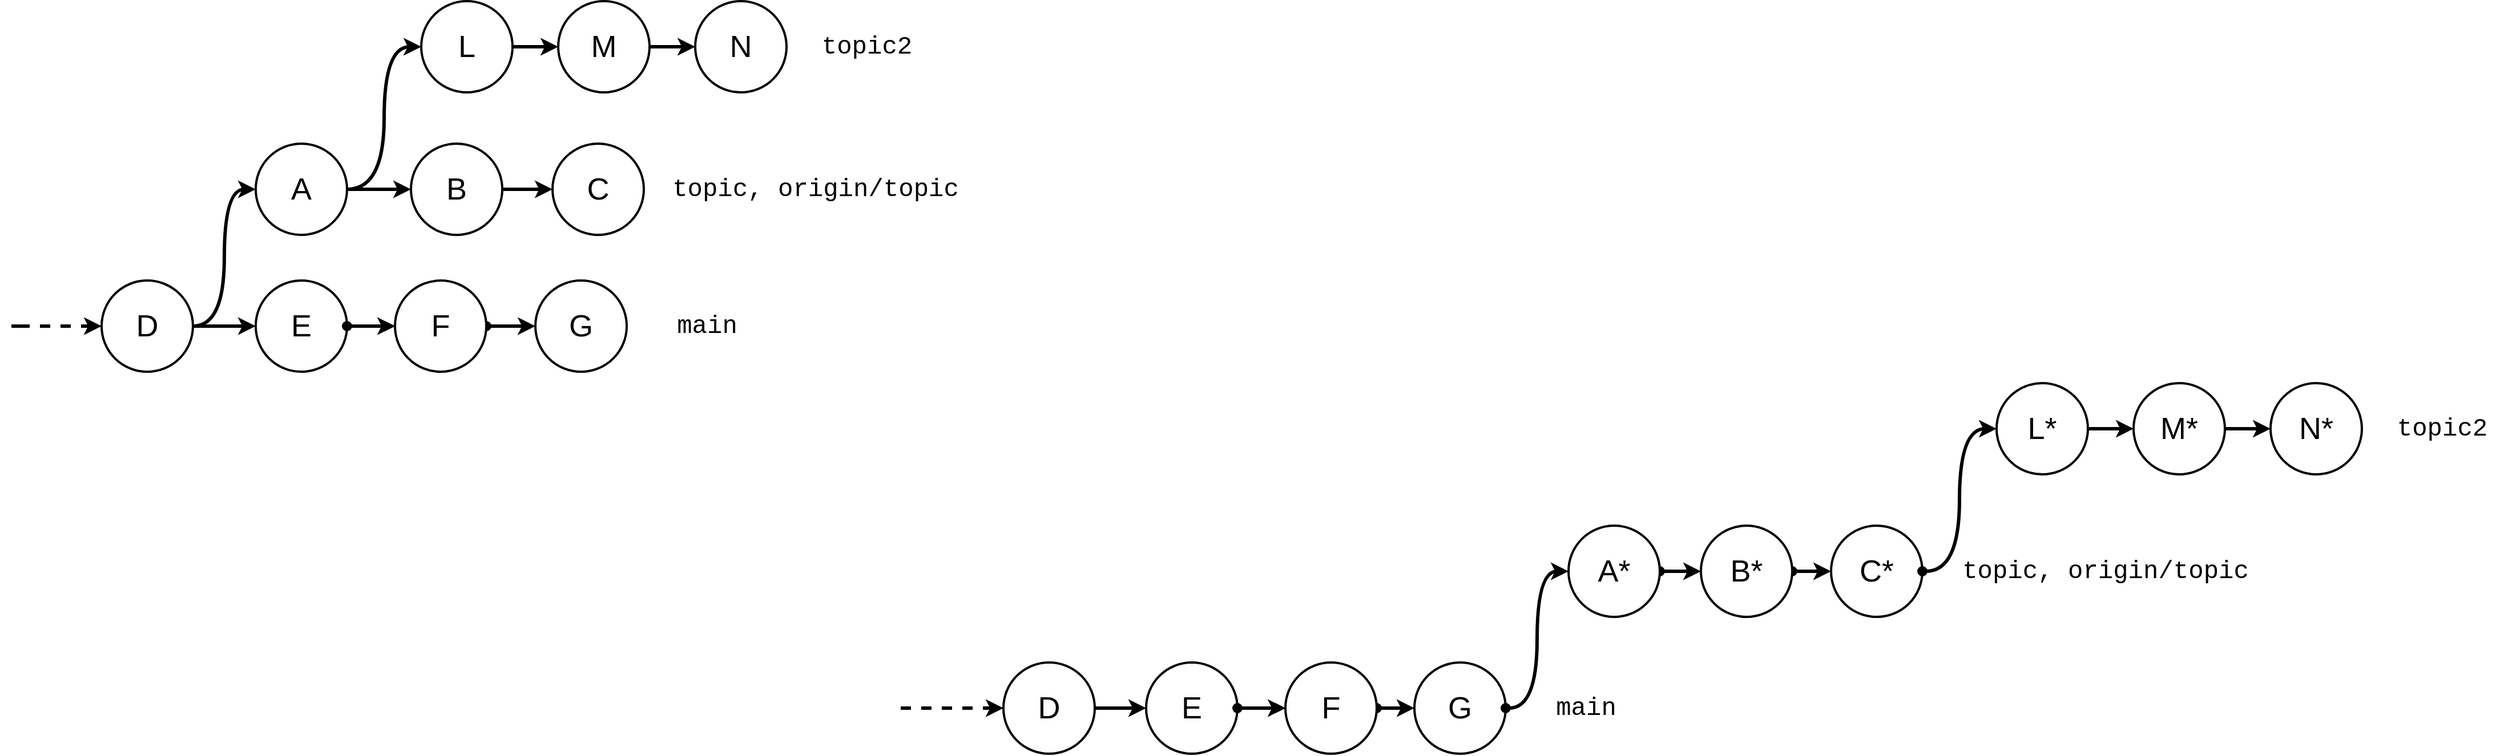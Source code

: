 <mxfile version="27.2.0">
  <diagram name="Page-1" id="YXr9S64uBO5CTHAe_Vh5">
    <mxGraphModel dx="1864" dy="1618" grid="1" gridSize="10" guides="1" tooltips="1" connect="1" arrows="1" fold="1" page="1" pageScale="1" pageWidth="850" pageHeight="1100" math="0" shadow="0">
      <root>
        <mxCell id="0" />
        <mxCell id="1" parent="0" />
        <mxCell id="I5ikPtnwgpSH0SJJi7Dr-1" value="" style="edgeStyle=orthogonalEdgeStyle;rounded=0;orthogonalLoop=1;jettySize=auto;html=1;" parent="1" source="I5ikPtnwgpSH0SJJi7Dr-3" target="I5ikPtnwgpSH0SJJi7Dr-27" edge="1">
          <mxGeometry relative="1" as="geometry" />
        </mxCell>
        <mxCell id="I5ikPtnwgpSH0SJJi7Dr-2" value="" style="edgeStyle=orthogonalEdgeStyle;rounded=0;orthogonalLoop=1;jettySize=auto;html=1;" parent="1" source="I5ikPtnwgpSH0SJJi7Dr-3" target="I5ikPtnwgpSH0SJJi7Dr-27" edge="1">
          <mxGeometry relative="1" as="geometry" />
        </mxCell>
        <mxCell id="I5ikPtnwgpSH0SJJi7Dr-3" value="E" style="ellipse;whiteSpace=wrap;html=1;aspect=fixed;strokeWidth=2;fontSize=27;fillColor=light-dark(#FFFFFF,#1000FF);fontColor=light-dark(#000000,#FFFFFF);strokeColor=light-dark(#000000,#FFFFFF);" parent="1" vertex="1">
          <mxGeometry x="505" y="730" width="80" height="80" as="geometry" />
        </mxCell>
        <mxCell id="I5ikPtnwgpSH0SJJi7Dr-4" value="N" style="ellipse;whiteSpace=wrap;html=1;aspect=fixed;strokeWidth=2;fontSize=27;fillColor=light-dark(#FFFFFF,#02B006);fontColor=light-dark(#000000,#FFFFFF);strokeColor=default;align=center;verticalAlign=middle;fontFamily=Helvetica;" parent="1" vertex="1">
          <mxGeometry x="890" y="485" width="80" height="80" as="geometry" />
        </mxCell>
        <mxCell id="I5ikPtnwgpSH0SJJi7Dr-5" value="" style="edgeStyle=orthogonalEdgeStyle;rounded=0;orthogonalLoop=1;jettySize=auto;html=1;entryX=0;entryY=0.5;entryDx=0;entryDy=0;strokeWidth=3;" parent="1" source="I5ikPtnwgpSH0SJJi7Dr-6" target="I5ikPtnwgpSH0SJJi7Dr-18" edge="1">
          <mxGeometry relative="1" as="geometry">
            <mxPoint x="540.0" y="700" as="targetPoint" />
            <Array as="points">
              <mxPoint x="630" y="650" />
              <mxPoint x="630" y="650" />
            </Array>
          </mxGeometry>
        </mxCell>
        <mxCell id="I5ikPtnwgpSH0SJJi7Dr-6" value="A" style="ellipse;whiteSpace=wrap;html=1;aspect=fixed;strokeWidth=2;fontSize=27;fillColor=light-dark(#FFFFFF,#FF0800);fontColor=light-dark(#000000,#FFFFFF);strokeColor=default;align=center;verticalAlign=middle;fontFamily=Helvetica;" parent="1" vertex="1">
          <mxGeometry x="505" y="610" width="80" height="80" as="geometry" />
        </mxCell>
        <mxCell id="I5ikPtnwgpSH0SJJi7Dr-7" value="" style="endArrow=classic;html=1;rounded=0;exitX=1;exitY=0.5;exitDx=0;exitDy=0;entryX=0;entryY=0.5;entryDx=0;entryDy=0;strokeWidth=3;fontSize=27;fontColor=light-dark(#000000,#000000);endSize=6;" parent="1" source="I5ikPtnwgpSH0SJJi7Dr-14" target="I5ikPtnwgpSH0SJJi7Dr-3" edge="1">
          <mxGeometry width="50" height="50" relative="1" as="geometry">
            <mxPoint x="590.0" y="770" as="sourcePoint" />
            <mxPoint x="990" y="680" as="targetPoint" />
          </mxGeometry>
        </mxCell>
        <mxCell id="I5ikPtnwgpSH0SJJi7Dr-9" value="" style="edgeStyle=orthogonalEdgeStyle;rounded=0;orthogonalLoop=1;jettySize=auto;html=1;strokeWidth=3;endSize=6;" parent="1" source="I5ikPtnwgpSH0SJJi7Dr-10" target="I5ikPtnwgpSH0SJJi7Dr-4" edge="1">
          <mxGeometry relative="1" as="geometry" />
        </mxCell>
        <mxCell id="I5ikPtnwgpSH0SJJi7Dr-10" value="M" style="ellipse;whiteSpace=wrap;html=1;aspect=fixed;strokeWidth=2;fontSize=27;fillColor=light-dark(#FFFFFF,#02B006);fontColor=light-dark(#000000,#FFFFFF);strokeColor=default;align=center;verticalAlign=middle;fontFamily=Helvetica;" parent="1" vertex="1">
          <mxGeometry x="770" y="485" width="80" height="80" as="geometry" />
        </mxCell>
        <mxCell id="I5ikPtnwgpSH0SJJi7Dr-11" value="&lt;font face=&quot;Courier New&quot;&gt;topic2&lt;/font&gt;" style="text;html=1;align=center;verticalAlign=middle;resizable=0;points=[];autosize=1;strokeColor=none;fillColor=none;fontSize=22;" parent="1" vertex="1">
          <mxGeometry x="990" y="505" width="100" height="40" as="geometry" />
        </mxCell>
        <mxCell id="I5ikPtnwgpSH0SJJi7Dr-12" value="&lt;font face=&quot;Courier New&quot;&gt;topic, origin/topic&lt;/font&gt;" style="text;html=1;align=center;verticalAlign=middle;resizable=0;points=[];autosize=1;strokeColor=none;fillColor=none;fontSize=22;" parent="1" vertex="1">
          <mxGeometry x="860" y="630" width="270" height="40" as="geometry" />
        </mxCell>
        <mxCell id="I5ikPtnwgpSH0SJJi7Dr-13" value="" style="edgeStyle=orthogonalEdgeStyle;rounded=0;orthogonalLoop=1;jettySize=auto;html=1;dashed=1;strokeWidth=3;" parent="1" target="I5ikPtnwgpSH0SJJi7Dr-14" edge="1">
          <mxGeometry relative="1" as="geometry">
            <mxPoint x="300" y="770" as="sourcePoint" />
            <Array as="points">
              <mxPoint x="290" y="770" />
              <mxPoint x="290" y="770" />
            </Array>
          </mxGeometry>
        </mxCell>
        <mxCell id="I5ikPtnwgpSH0SJJi7Dr-14" value="D" style="ellipse;whiteSpace=wrap;html=1;aspect=fixed;strokeWidth=2;fontSize=27;fillColor=light-dark(#FFFFFF,#1000FF);fontColor=light-dark(#000000,#FFFFFF);resizeWidth=0;strokeColor=light-dark(#000000,#FFFFFF);" parent="1" vertex="1">
          <mxGeometry x="370" y="730" width="80" height="80" as="geometry" />
        </mxCell>
        <mxCell id="I5ikPtnwgpSH0SJJi7Dr-16" value="" style="endArrow=classic;html=1;rounded=0;entryX=0;entryY=0.5;entryDx=0;entryDy=0;exitX=1;exitY=0.5;exitDx=0;exitDy=0;strokeWidth=3;startArrow=oval;startFill=1;fontSize=27;fontColor=light-dark(#000000,#000000);endSize=6;" parent="1" source="I5ikPtnwgpSH0SJJi7Dr-27" target="I5ikPtnwgpSH0SJJi7Dr-17" edge="1">
          <mxGeometry width="50" height="50" relative="1" as="geometry">
            <mxPoint x="995" y="770" as="sourcePoint" />
            <mxPoint x="1220" y="770" as="targetPoint" />
          </mxGeometry>
        </mxCell>
        <mxCell id="I5ikPtnwgpSH0SJJi7Dr-17" value="G" style="ellipse;whiteSpace=wrap;html=1;aspect=fixed;strokeWidth=2;fontSize=27;fillColor=light-dark(#FFFFFF,#1000FF);fontColor=light-dark(#000000,#FFFFFF);strokeColor=light-dark(#000000,#FFFFFF);" parent="1" vertex="1">
          <mxGeometry x="750" y="730" width="80" height="80" as="geometry" />
        </mxCell>
        <mxCell id="rN_nmjMCWlHx2FWggs9E-5" value="" style="edgeStyle=orthogonalEdgeStyle;rounded=0;orthogonalLoop=1;jettySize=auto;html=1;strokeColor=default;strokeWidth=3;align=center;verticalAlign=middle;fontFamily=Helvetica;fontSize=11;fontColor=default;labelBackgroundColor=default;endArrow=classic;" edge="1" parent="1" source="I5ikPtnwgpSH0SJJi7Dr-18" target="rN_nmjMCWlHx2FWggs9E-4">
          <mxGeometry relative="1" as="geometry">
            <Array as="points">
              <mxPoint x="750" y="650" />
              <mxPoint x="750" y="650" />
            </Array>
          </mxGeometry>
        </mxCell>
        <mxCell id="I5ikPtnwgpSH0SJJi7Dr-18" value="B" style="ellipse;whiteSpace=wrap;html=1;aspect=fixed;strokeWidth=2;fontSize=27;fillColor=light-dark(#FFFFFF,#FF0800);fontColor=light-dark(#000000,#FFFFFF);strokeColor=default;align=center;verticalAlign=middle;fontFamily=Helvetica;" parent="1" vertex="1">
          <mxGeometry x="641" y="610" width="80" height="80" as="geometry" />
        </mxCell>
        <mxCell id="I5ikPtnwgpSH0SJJi7Dr-20" value="" style="edgeStyle=orthogonalEdgeStyle;rounded=0;orthogonalLoop=1;jettySize=auto;html=1;strokeWidth=3;" parent="1" source="I5ikPtnwgpSH0SJJi7Dr-21" target="I5ikPtnwgpSH0SJJi7Dr-10" edge="1">
          <mxGeometry relative="1" as="geometry" />
        </mxCell>
        <mxCell id="I5ikPtnwgpSH0SJJi7Dr-21" value="L" style="ellipse;whiteSpace=wrap;html=1;aspect=fixed;strokeWidth=2;fontSize=27;fillColor=light-dark(#FFFFFF,#02B006);fontColor=light-dark(#000000,#FFFFFF);strokeColor=default;align=center;verticalAlign=middle;fontFamily=Helvetica;" parent="1" vertex="1">
          <mxGeometry x="650" y="485" width="80" height="80" as="geometry" />
        </mxCell>
        <mxCell id="I5ikPtnwgpSH0SJJi7Dr-26" value="" style="endArrow=classic;html=1;rounded=0;entryX=0;entryY=0.5;entryDx=0;entryDy=0;exitX=1;exitY=0.5;exitDx=0;exitDy=0;strokeWidth=3;startArrow=oval;startFill=1;fontSize=27;fontColor=light-dark(#000000,#000000);endSize=6;" parent="1" source="I5ikPtnwgpSH0SJJi7Dr-3" target="I5ikPtnwgpSH0SJJi7Dr-27" edge="1">
          <mxGeometry width="50" height="50" relative="1" as="geometry">
            <mxPoint x="865" y="770" as="sourcePoint" />
            <mxPoint x="1030" y="770" as="targetPoint" />
          </mxGeometry>
        </mxCell>
        <mxCell id="I5ikPtnwgpSH0SJJi7Dr-27" value="F" style="ellipse;whiteSpace=wrap;html=1;aspect=fixed;strokeWidth=2;fontSize=27;fillColor=light-dark(#FFFFFF,#1000FF);fontColor=light-dark(#000000,#FFFFFF);strokeColor=light-dark(#000000,#FFFFFF);" parent="1" vertex="1">
          <mxGeometry x="627" y="730" width="80" height="80" as="geometry" />
        </mxCell>
        <mxCell id="rN_nmjMCWlHx2FWggs9E-2" value="&lt;font face=&quot;Courier New&quot;&gt;main&lt;/font&gt;" style="text;html=1;align=center;verticalAlign=middle;resizable=0;points=[];autosize=1;strokeColor=none;fillColor=none;fontSize=22;" vertex="1" parent="1">
          <mxGeometry x="860" y="750" width="80" height="40" as="geometry" />
        </mxCell>
        <mxCell id="rN_nmjMCWlHx2FWggs9E-4" value="C" style="ellipse;whiteSpace=wrap;html=1;aspect=fixed;strokeWidth=2;fontSize=27;fillColor=light-dark(#FFFFFF,#FF0800);fontColor=light-dark(#000000,#FFFFFF);strokeColor=default;align=center;verticalAlign=middle;fontFamily=Helvetica;" vertex="1" parent="1">
          <mxGeometry x="765" y="610" width="80" height="80" as="geometry" />
        </mxCell>
        <mxCell id="rN_nmjMCWlHx2FWggs9E-6" value="" style="edgeStyle=orthogonalEdgeStyle;rounded=0;orthogonalLoop=1;jettySize=auto;html=1;entryX=0;entryY=0.5;entryDx=0;entryDy=0;strokeWidth=3;exitX=1;exitY=0.5;exitDx=0;exitDy=0;curved=1;" edge="1" parent="1" source="I5ikPtnwgpSH0SJJi7Dr-14" target="I5ikPtnwgpSH0SJJi7Dr-6">
          <mxGeometry relative="1" as="geometry">
            <mxPoint x="656" y="710" as="targetPoint" />
            <mxPoint x="620" y="710" as="sourcePoint" />
          </mxGeometry>
        </mxCell>
        <mxCell id="rN_nmjMCWlHx2FWggs9E-7" value="" style="edgeStyle=orthogonalEdgeStyle;rounded=0;orthogonalLoop=1;jettySize=auto;html=1;entryX=0;entryY=0.5;entryDx=0;entryDy=0;strokeWidth=3;exitX=1;exitY=0.5;exitDx=0;exitDy=0;curved=1;" edge="1" parent="1" source="I5ikPtnwgpSH0SJJi7Dr-6" target="I5ikPtnwgpSH0SJJi7Dr-21">
          <mxGeometry relative="1" as="geometry">
            <mxPoint x="695" y="424.76" as="targetPoint" />
            <mxPoint x="640" y="544.76" as="sourcePoint" />
          </mxGeometry>
        </mxCell>
        <mxCell id="rN_nmjMCWlHx2FWggs9E-8" value="" style="edgeStyle=orthogonalEdgeStyle;rounded=0;orthogonalLoop=1;jettySize=auto;html=1;" edge="1" parent="1" source="rN_nmjMCWlHx2FWggs9E-10" target="rN_nmjMCWlHx2FWggs9E-28">
          <mxGeometry relative="1" as="geometry" />
        </mxCell>
        <mxCell id="rN_nmjMCWlHx2FWggs9E-9" value="" style="edgeStyle=orthogonalEdgeStyle;rounded=0;orthogonalLoop=1;jettySize=auto;html=1;" edge="1" parent="1" source="rN_nmjMCWlHx2FWggs9E-10" target="rN_nmjMCWlHx2FWggs9E-28">
          <mxGeometry relative="1" as="geometry" />
        </mxCell>
        <mxCell id="rN_nmjMCWlHx2FWggs9E-10" value="E" style="ellipse;whiteSpace=wrap;html=1;aspect=fixed;strokeWidth=2;fontSize=27;fillColor=light-dark(#FFFFFF,#1000FF);fontColor=light-dark(#000000,#FFFFFF);strokeColor=light-dark(#000000,#FFFFFF);" vertex="1" parent="1">
          <mxGeometry x="1285" y="1065" width="80" height="80" as="geometry" />
        </mxCell>
        <mxCell id="rN_nmjMCWlHx2FWggs9E-11" value="N*" style="ellipse;whiteSpace=wrap;html=1;aspect=fixed;strokeWidth=2;fontSize=27;fillColor=light-dark(#FFFFFF,#02B006);fontColor=light-dark(#000000,#FFFFFF);strokeColor=default;align=center;verticalAlign=middle;fontFamily=Helvetica;" vertex="1" parent="1">
          <mxGeometry x="2270" y="820" width="80" height="80" as="geometry" />
        </mxCell>
        <mxCell id="rN_nmjMCWlHx2FWggs9E-33" value="" style="edgeStyle=orthogonalEdgeStyle;rounded=0;orthogonalLoop=1;jettySize=auto;html=1;strokeColor=default;strokeWidth=3;align=center;verticalAlign=middle;fontFamily=Helvetica;fontSize=27;fontColor=light-dark(#000000,#000000);labelBackgroundColor=default;startArrow=oval;startFill=1;endArrow=classic;endSize=6;" edge="1" parent="1" source="rN_nmjMCWlHx2FWggs9E-13" target="rN_nmjMCWlHx2FWggs9E-24">
          <mxGeometry relative="1" as="geometry" />
        </mxCell>
        <mxCell id="rN_nmjMCWlHx2FWggs9E-13" value="A*" style="ellipse;whiteSpace=wrap;html=1;aspect=fixed;strokeWidth=2;fontSize=27;fillColor=light-dark(#FFFFFF,#FF0800);fontColor=light-dark(#000000,#FFFFFF);strokeColor=default;align=center;verticalAlign=middle;fontFamily=Helvetica;" vertex="1" parent="1">
          <mxGeometry x="1655" y="945" width="80" height="80" as="geometry" />
        </mxCell>
        <mxCell id="rN_nmjMCWlHx2FWggs9E-14" value="" style="endArrow=classic;html=1;rounded=0;exitX=1;exitY=0.5;exitDx=0;exitDy=0;entryX=0;entryY=0.5;entryDx=0;entryDy=0;strokeWidth=3;fontSize=27;fontColor=light-dark(#000000,#000000);endSize=6;" edge="1" parent="1" source="rN_nmjMCWlHx2FWggs9E-20" target="rN_nmjMCWlHx2FWggs9E-10">
          <mxGeometry width="50" height="50" relative="1" as="geometry">
            <mxPoint x="1320.0" y="1105" as="sourcePoint" />
            <mxPoint x="1720" y="1015" as="targetPoint" />
          </mxGeometry>
        </mxCell>
        <mxCell id="rN_nmjMCWlHx2FWggs9E-15" value="" style="edgeStyle=orthogonalEdgeStyle;rounded=0;orthogonalLoop=1;jettySize=auto;html=1;strokeWidth=3;endSize=6;" edge="1" parent="1" source="rN_nmjMCWlHx2FWggs9E-16" target="rN_nmjMCWlHx2FWggs9E-11">
          <mxGeometry relative="1" as="geometry" />
        </mxCell>
        <mxCell id="rN_nmjMCWlHx2FWggs9E-16" value="M*" style="ellipse;whiteSpace=wrap;html=1;aspect=fixed;strokeWidth=2;fontSize=27;fillColor=light-dark(#FFFFFF,#02B006);fontColor=light-dark(#000000,#FFFFFF);strokeColor=default;align=center;verticalAlign=middle;fontFamily=Helvetica;" vertex="1" parent="1">
          <mxGeometry x="2150" y="820" width="80" height="80" as="geometry" />
        </mxCell>
        <mxCell id="rN_nmjMCWlHx2FWggs9E-17" value="&lt;font face=&quot;Courier New&quot;&gt;topic2&lt;/font&gt;" style="text;html=1;align=center;verticalAlign=middle;resizable=0;points=[];autosize=1;strokeColor=none;fillColor=none;fontSize=22;" vertex="1" parent="1">
          <mxGeometry x="2370" y="840" width="100" height="40" as="geometry" />
        </mxCell>
        <mxCell id="rN_nmjMCWlHx2FWggs9E-18" value="&lt;font face=&quot;Courier New&quot;&gt;topic, origin/topic&lt;/font&gt;" style="text;html=1;align=center;verticalAlign=middle;resizable=0;points=[];autosize=1;strokeColor=none;fillColor=none;fontSize=22;" vertex="1" parent="1">
          <mxGeometry x="1990" y="965" width="270" height="40" as="geometry" />
        </mxCell>
        <mxCell id="rN_nmjMCWlHx2FWggs9E-19" value="" style="edgeStyle=orthogonalEdgeStyle;rounded=0;orthogonalLoop=1;jettySize=auto;html=1;dashed=1;strokeWidth=3;" edge="1" parent="1" target="rN_nmjMCWlHx2FWggs9E-20">
          <mxGeometry relative="1" as="geometry">
            <mxPoint x="1070" y="1105" as="sourcePoint" />
            <Array as="points">
              <mxPoint x="1120" y="1105" />
              <mxPoint x="1120" y="1105" />
            </Array>
          </mxGeometry>
        </mxCell>
        <mxCell id="rN_nmjMCWlHx2FWggs9E-20" value="D" style="ellipse;whiteSpace=wrap;html=1;aspect=fixed;strokeWidth=2;fontSize=27;fillColor=light-dark(#FFFFFF,#1000FF);fontColor=light-dark(#000000,#FFFFFF);resizeWidth=0;strokeColor=light-dark(#000000,#FFFFFF);" vertex="1" parent="1">
          <mxGeometry x="1160" y="1065" width="80" height="80" as="geometry" />
        </mxCell>
        <mxCell id="rN_nmjMCWlHx2FWggs9E-21" value="" style="endArrow=classic;html=1;rounded=0;entryX=0;entryY=0.5;entryDx=0;entryDy=0;exitX=1;exitY=0.5;exitDx=0;exitDy=0;strokeWidth=3;startArrow=oval;startFill=1;fontSize=27;fontColor=light-dark(#000000,#000000);endSize=6;" edge="1" parent="1" source="rN_nmjMCWlHx2FWggs9E-28" target="rN_nmjMCWlHx2FWggs9E-22">
          <mxGeometry width="50" height="50" relative="1" as="geometry">
            <mxPoint x="1725" y="1105" as="sourcePoint" />
            <mxPoint x="1950" y="1105" as="targetPoint" />
            <Array as="points">
              <mxPoint x="1490" y="1105" />
            </Array>
          </mxGeometry>
        </mxCell>
        <mxCell id="rN_nmjMCWlHx2FWggs9E-22" value="G" style="ellipse;whiteSpace=wrap;html=1;aspect=fixed;strokeWidth=2;fontSize=27;fillColor=light-dark(#FFFFFF,#1000FF);fontColor=light-dark(#000000,#FFFFFF);strokeColor=light-dark(#000000,#FFFFFF);" vertex="1" parent="1">
          <mxGeometry x="1520" y="1065" width="80" height="80" as="geometry" />
        </mxCell>
        <mxCell id="rN_nmjMCWlHx2FWggs9E-34" value="" style="edgeStyle=orthogonalEdgeStyle;rounded=0;orthogonalLoop=1;jettySize=auto;html=1;strokeColor=default;strokeWidth=3;align=center;verticalAlign=middle;fontFamily=Helvetica;fontSize=27;fontColor=light-dark(#000000,#000000);labelBackgroundColor=default;startArrow=oval;startFill=1;endArrow=classic;endSize=6;" edge="1" parent="1" source="rN_nmjMCWlHx2FWggs9E-24" target="rN_nmjMCWlHx2FWggs9E-30">
          <mxGeometry relative="1" as="geometry" />
        </mxCell>
        <mxCell id="rN_nmjMCWlHx2FWggs9E-24" value="B*" style="ellipse;whiteSpace=wrap;html=1;aspect=fixed;strokeWidth=2;fontSize=27;fillColor=light-dark(#FFFFFF,#FF0800);fontColor=light-dark(#000000,#FFFFFF);strokeColor=default;align=center;verticalAlign=middle;fontFamily=Helvetica;" vertex="1" parent="1">
          <mxGeometry x="1771" y="945" width="80" height="80" as="geometry" />
        </mxCell>
        <mxCell id="rN_nmjMCWlHx2FWggs9E-25" value="" style="edgeStyle=orthogonalEdgeStyle;rounded=0;orthogonalLoop=1;jettySize=auto;html=1;strokeWidth=3;" edge="1" parent="1" source="rN_nmjMCWlHx2FWggs9E-26" target="rN_nmjMCWlHx2FWggs9E-16">
          <mxGeometry relative="1" as="geometry" />
        </mxCell>
        <mxCell id="rN_nmjMCWlHx2FWggs9E-26" value="L*" style="ellipse;whiteSpace=wrap;html=1;aspect=fixed;strokeWidth=2;fontSize=27;fillColor=light-dark(#FFFFFF,#02B006);fontColor=light-dark(#000000,#FFFFFF);strokeColor=default;align=center;verticalAlign=middle;fontFamily=Helvetica;" vertex="1" parent="1">
          <mxGeometry x="2030" y="820" width="80" height="80" as="geometry" />
        </mxCell>
        <mxCell id="rN_nmjMCWlHx2FWggs9E-27" value="" style="endArrow=classic;html=1;rounded=0;entryX=0;entryY=0.5;entryDx=0;entryDy=0;exitX=1;exitY=0.5;exitDx=0;exitDy=0;strokeWidth=3;startArrow=oval;startFill=1;fontSize=27;fontColor=light-dark(#000000,#000000);endSize=6;" edge="1" parent="1" source="rN_nmjMCWlHx2FWggs9E-10" target="rN_nmjMCWlHx2FWggs9E-28">
          <mxGeometry width="50" height="50" relative="1" as="geometry">
            <mxPoint x="1595" y="1105" as="sourcePoint" />
            <mxPoint x="1760" y="1105" as="targetPoint" />
          </mxGeometry>
        </mxCell>
        <mxCell id="rN_nmjMCWlHx2FWggs9E-28" value="F" style="ellipse;whiteSpace=wrap;html=1;aspect=fixed;strokeWidth=2;fontSize=27;fillColor=light-dark(#FFFFFF,#1000FF);fontColor=light-dark(#000000,#FFFFFF);strokeColor=light-dark(#000000,#FFFFFF);" vertex="1" parent="1">
          <mxGeometry x="1407" y="1065" width="80" height="80" as="geometry" />
        </mxCell>
        <mxCell id="rN_nmjMCWlHx2FWggs9E-29" value="&lt;font face=&quot;Courier New&quot;&gt;main&lt;/font&gt;" style="text;html=1;align=center;verticalAlign=middle;resizable=0;points=[];autosize=1;strokeColor=none;fillColor=none;fontSize=22;" vertex="1" parent="1">
          <mxGeometry x="1630" y="1085" width="80" height="40" as="geometry" />
        </mxCell>
        <mxCell id="rN_nmjMCWlHx2FWggs9E-30" value="C*" style="ellipse;whiteSpace=wrap;html=1;aspect=fixed;strokeWidth=2;fontSize=27;fillColor=light-dark(#FFFFFF,#FF0800);fontColor=light-dark(#000000,#FFFFFF);strokeColor=default;align=center;verticalAlign=middle;fontFamily=Helvetica;" vertex="1" parent="1">
          <mxGeometry x="1885" y="945" width="80" height="80" as="geometry" />
        </mxCell>
        <mxCell id="rN_nmjMCWlHx2FWggs9E-35" value="" style="edgeStyle=orthogonalEdgeStyle;rounded=0;orthogonalLoop=1;jettySize=auto;html=1;exitX=1;exitY=0.5;exitDx=0;exitDy=0;entryX=0;entryY=0.5;entryDx=0;entryDy=0;strokeColor=default;strokeWidth=3;align=center;verticalAlign=middle;fontFamily=Helvetica;fontSize=27;fontColor=light-dark(#000000,#000000);labelBackgroundColor=default;startArrow=oval;startFill=1;endArrow=classic;endSize=6;curved=1;" edge="1" parent="1" source="rN_nmjMCWlHx2FWggs9E-22" target="rN_nmjMCWlHx2FWggs9E-13">
          <mxGeometry relative="1" as="geometry">
            <mxPoint x="1790" y="1100" as="sourcePoint" />
            <mxPoint x="1856" y="1100" as="targetPoint" />
          </mxGeometry>
        </mxCell>
        <mxCell id="rN_nmjMCWlHx2FWggs9E-36" value="" style="edgeStyle=orthogonalEdgeStyle;rounded=0;orthogonalLoop=1;jettySize=auto;html=1;exitX=1;exitY=0.5;exitDx=0;exitDy=0;entryX=0;entryY=0.5;entryDx=0;entryDy=0;strokeColor=default;strokeWidth=3;align=center;verticalAlign=middle;fontFamily=Helvetica;fontSize=27;fontColor=light-dark(#000000,#000000);labelBackgroundColor=default;startArrow=oval;startFill=1;endArrow=classic;endSize=6;curved=1;" edge="1" parent="1" source="rN_nmjMCWlHx2FWggs9E-30" target="rN_nmjMCWlHx2FWggs9E-26">
          <mxGeometry relative="1" as="geometry">
            <mxPoint x="2050" y="1000" as="sourcePoint" />
            <mxPoint x="2116" y="1000" as="targetPoint" />
          </mxGeometry>
        </mxCell>
      </root>
    </mxGraphModel>
  </diagram>
</mxfile>
